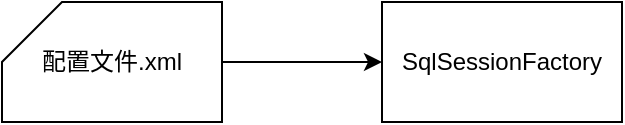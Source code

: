 <mxfile version="10.6.9" type="github"><diagram id="mOzHIvGkNlQH9GmIvdRe" name="Page-1"><mxGraphModel dx="886" dy="593" grid="1" gridSize="10" guides="1" tooltips="1" connect="1" arrows="1" fold="1" page="1" pageScale="1" pageWidth="827" pageHeight="1169" math="0" shadow="0"><root><mxCell id="0"/><mxCell id="1" parent="0"/><mxCell id="qoS52SPyZWBFGRsrfDi6-1" value="SqlSessionFactory" style="rounded=0;whiteSpace=wrap;html=1;" vertex="1" parent="1"><mxGeometry x="220" y="110" width="120" height="60" as="geometry"/></mxCell><mxCell id="qoS52SPyZWBFGRsrfDi6-4" style="edgeStyle=orthogonalEdgeStyle;rounded=0;orthogonalLoop=1;jettySize=auto;html=1;exitX=1;exitY=0.5;exitDx=0;exitDy=0;exitPerimeter=0;entryX=0;entryY=0.5;entryDx=0;entryDy=0;" edge="1" parent="1" source="qoS52SPyZWBFGRsrfDi6-3" target="qoS52SPyZWBFGRsrfDi6-1"><mxGeometry relative="1" as="geometry"/></mxCell><mxCell id="qoS52SPyZWBFGRsrfDi6-3" value="配置文件.xml" style="shape=card;whiteSpace=wrap;html=1;" vertex="1" parent="1"><mxGeometry x="30" y="110" width="110" height="60" as="geometry"/></mxCell></root></mxGraphModel></diagram></mxfile>